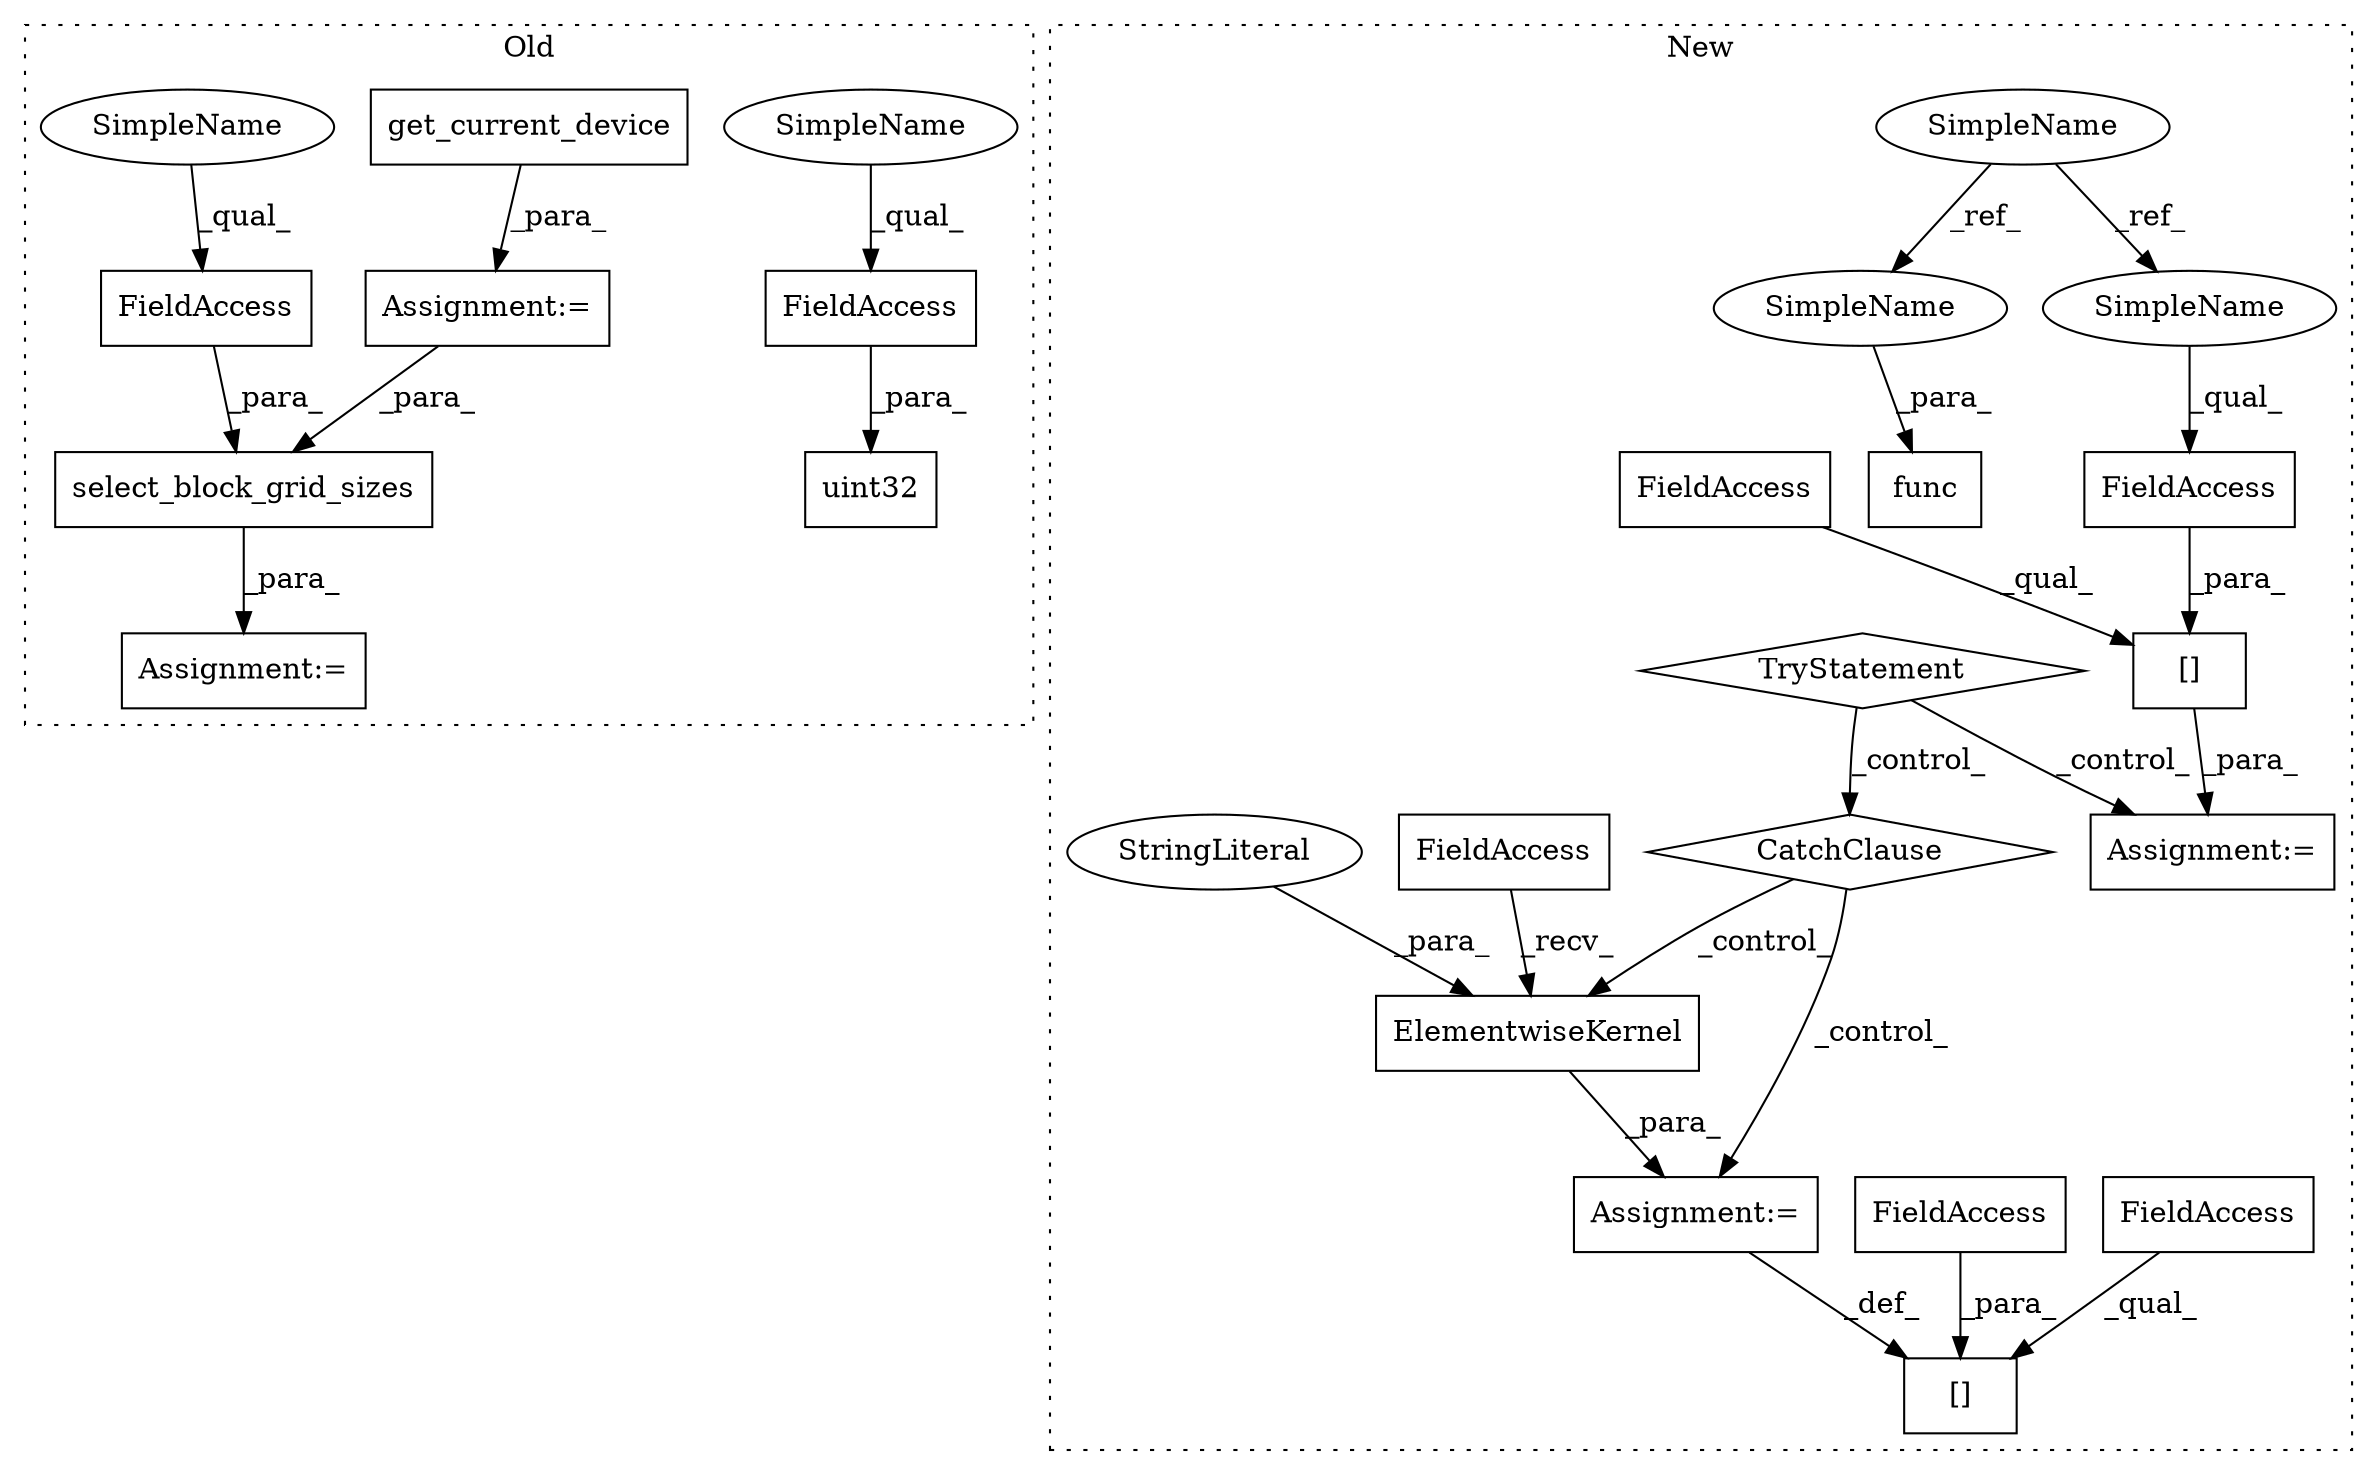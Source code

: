 digraph G {
subgraph cluster0 {
1 [label="get_current_device" a="32" s="3326" l="20" shape="box"];
3 [label="select_block_grid_sizes" a="32" s="3425,3486" l="24,1" shape="box"];
4 [label="FieldAccess" a="22" s="3453" l="11" shape="box"];
5 [label="Assignment:=" a="7" s="3320" l="1" shape="box"];
6 [label="Assignment:=" a="7" s="3418" l="2" shape="box"];
10 [label="FieldAccess" a="22" s="3754" l="10" shape="box"];
12 [label="uint32" a="32" s="3747,3764" l="7,1" shape="box"];
25 [label="SimpleName" a="42" s="3754" l="5" shape="ellipse"];
26 [label="SimpleName" a="42" s="3453" l="5" shape="ellipse"];
label = "Old";
style="dotted";
}
subgraph cluster1 {
2 [label="func" a="32" s="1940,1956" l="5,1" shape="box"];
7 [label="SimpleName" a="42" s="1267" l="5" shape="ellipse"];
8 [label="FieldAccess" a="22" s="1668" l="11" shape="box"];
9 [label="[]" a="2" s="1657,1679" l="11,1" shape="box"];
11 [label="FieldAccess" a="22" s="1657" l="10" shape="box"];
13 [label="Assignment:=" a="7" s="1656" l="1" shape="box"];
14 [label="TryStatement" a="54" s="1640" l="4" shape="diamond"];
15 [label="ElementwiseKernel" a="32" s="1754,1846" l="18,1" shape="box"];
16 [label="[]" a="2" s="1855,1877" l="11,1" shape="box"];
17 [label="FieldAccess" a="22" s="1855" l="10" shape="box"];
18 [label="FieldAccess" a="22" s="1735" l="6" shape="box"];
19 [label="FieldAccess" a="22" s="1866" l="11" shape="box"];
20 [label="CatchClause" a="12" s="1689,1720" l="11,2" shape="diamond"];
21 [label="StringLiteral" a="45" s="1815" l="31" shape="ellipse"];
22 [label="Assignment:=" a="7" s="1878" l="1" shape="box"];
23 [label="SimpleName" a="42" s="1945" l="5" shape="ellipse"];
24 [label="SimpleName" a="42" s="1668" l="5" shape="ellipse"];
label = "New";
style="dotted";
}
1 -> 5 [label="_para_"];
3 -> 6 [label="_para_"];
4 -> 3 [label="_para_"];
5 -> 3 [label="_para_"];
7 -> 23 [label="_ref_"];
7 -> 24 [label="_ref_"];
8 -> 9 [label="_para_"];
9 -> 13 [label="_para_"];
10 -> 12 [label="_para_"];
11 -> 9 [label="_qual_"];
14 -> 13 [label="_control_"];
14 -> 20 [label="_control_"];
15 -> 22 [label="_para_"];
17 -> 16 [label="_qual_"];
18 -> 15 [label="_recv_"];
19 -> 16 [label="_para_"];
20 -> 15 [label="_control_"];
20 -> 22 [label="_control_"];
21 -> 15 [label="_para_"];
22 -> 16 [label="_def_"];
23 -> 2 [label="_para_"];
24 -> 8 [label="_qual_"];
25 -> 10 [label="_qual_"];
26 -> 4 [label="_qual_"];
}